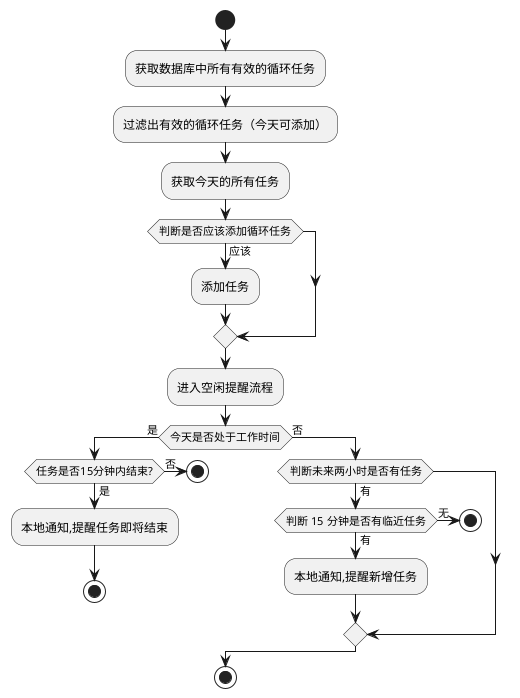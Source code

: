 @startuml
start
:获取数据库中所有有效的循环任务;
:过滤出有效的循环任务（今天可添加）;
:获取今天的所有任务;
if (判断是否应该添加循环任务) then (应该)
    :添加任务;
endif
:进入空闲提醒流程;
if (今天是否处于工作时间) then (是)
    if (任务是否15分钟内结束?) then (是)
        :本地通知,提醒任务即将结束;
        stop
    else (否)
        stop
    endif
else (否)
    if (判断未来两小时是否有任务) then (有)
        if (判断 15 分钟是否有临近任务) then (有)
            :本地通知,提醒新增任务;
        else (无)
            stop
        endif
    endif
endif
stop
@enduml
